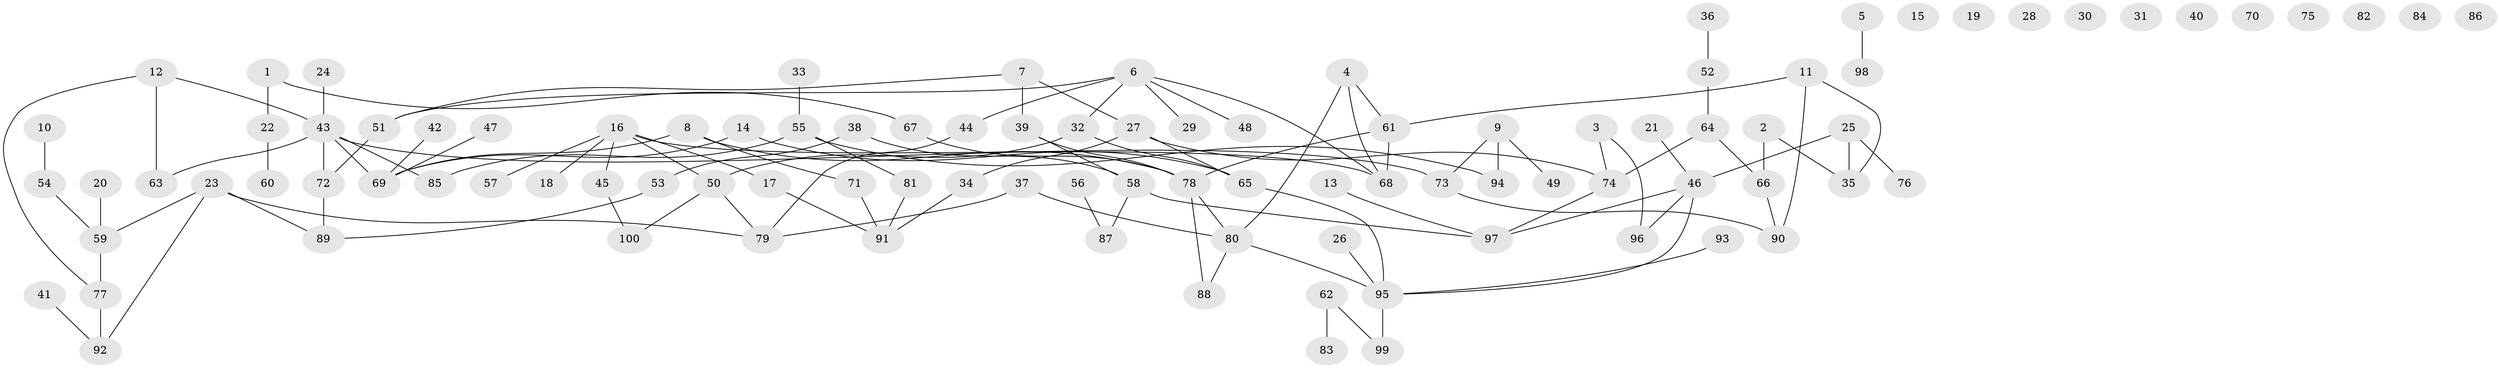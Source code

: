 // Generated by graph-tools (version 1.1) at 2025/12/03/09/25 04:12:55]
// undirected, 100 vertices, 115 edges
graph export_dot {
graph [start="1"]
  node [color=gray90,style=filled];
  1;
  2;
  3;
  4;
  5;
  6;
  7;
  8;
  9;
  10;
  11;
  12;
  13;
  14;
  15;
  16;
  17;
  18;
  19;
  20;
  21;
  22;
  23;
  24;
  25;
  26;
  27;
  28;
  29;
  30;
  31;
  32;
  33;
  34;
  35;
  36;
  37;
  38;
  39;
  40;
  41;
  42;
  43;
  44;
  45;
  46;
  47;
  48;
  49;
  50;
  51;
  52;
  53;
  54;
  55;
  56;
  57;
  58;
  59;
  60;
  61;
  62;
  63;
  64;
  65;
  66;
  67;
  68;
  69;
  70;
  71;
  72;
  73;
  74;
  75;
  76;
  77;
  78;
  79;
  80;
  81;
  82;
  83;
  84;
  85;
  86;
  87;
  88;
  89;
  90;
  91;
  92;
  93;
  94;
  95;
  96;
  97;
  98;
  99;
  100;
  1 -- 22;
  1 -- 67;
  2 -- 35;
  2 -- 66;
  3 -- 74;
  3 -- 96;
  4 -- 61;
  4 -- 68;
  4 -- 80;
  5 -- 98;
  6 -- 29;
  6 -- 32;
  6 -- 44;
  6 -- 48;
  6 -- 51;
  6 -- 68;
  7 -- 27;
  7 -- 39;
  7 -- 51;
  8 -- 69;
  8 -- 71;
  8 -- 78;
  9 -- 49;
  9 -- 73;
  9 -- 94;
  10 -- 54;
  11 -- 35;
  11 -- 61;
  11 -- 90;
  12 -- 43;
  12 -- 63;
  12 -- 77;
  13 -- 97;
  14 -- 65;
  14 -- 69;
  16 -- 17;
  16 -- 18;
  16 -- 45;
  16 -- 50;
  16 -- 57;
  16 -- 68;
  17 -- 91;
  20 -- 59;
  21 -- 46;
  22 -- 60;
  23 -- 59;
  23 -- 79;
  23 -- 89;
  23 -- 92;
  24 -- 43;
  25 -- 35;
  25 -- 46;
  25 -- 76;
  26 -- 95;
  27 -- 34;
  27 -- 65;
  27 -- 74;
  32 -- 50;
  32 -- 65;
  33 -- 55;
  34 -- 91;
  36 -- 52;
  37 -- 79;
  37 -- 80;
  38 -- 53;
  38 -- 58;
  39 -- 58;
  39 -- 78;
  41 -- 92;
  42 -- 69;
  43 -- 63;
  43 -- 69;
  43 -- 72;
  43 -- 73;
  43 -- 85;
  44 -- 79;
  45 -- 100;
  46 -- 95;
  46 -- 96;
  46 -- 97;
  47 -- 69;
  50 -- 79;
  50 -- 100;
  51 -- 72;
  52 -- 64;
  53 -- 89;
  54 -- 59;
  55 -- 81;
  55 -- 85;
  55 -- 94;
  56 -- 87;
  58 -- 87;
  58 -- 97;
  59 -- 77;
  61 -- 68;
  61 -- 78;
  62 -- 83;
  62 -- 99;
  64 -- 66;
  64 -- 74;
  65 -- 95;
  66 -- 90;
  67 -- 78;
  71 -- 91;
  72 -- 89;
  73 -- 90;
  74 -- 97;
  77 -- 92;
  78 -- 80;
  78 -- 88;
  80 -- 88;
  80 -- 95;
  81 -- 91;
  93 -- 95;
  95 -- 99;
}
